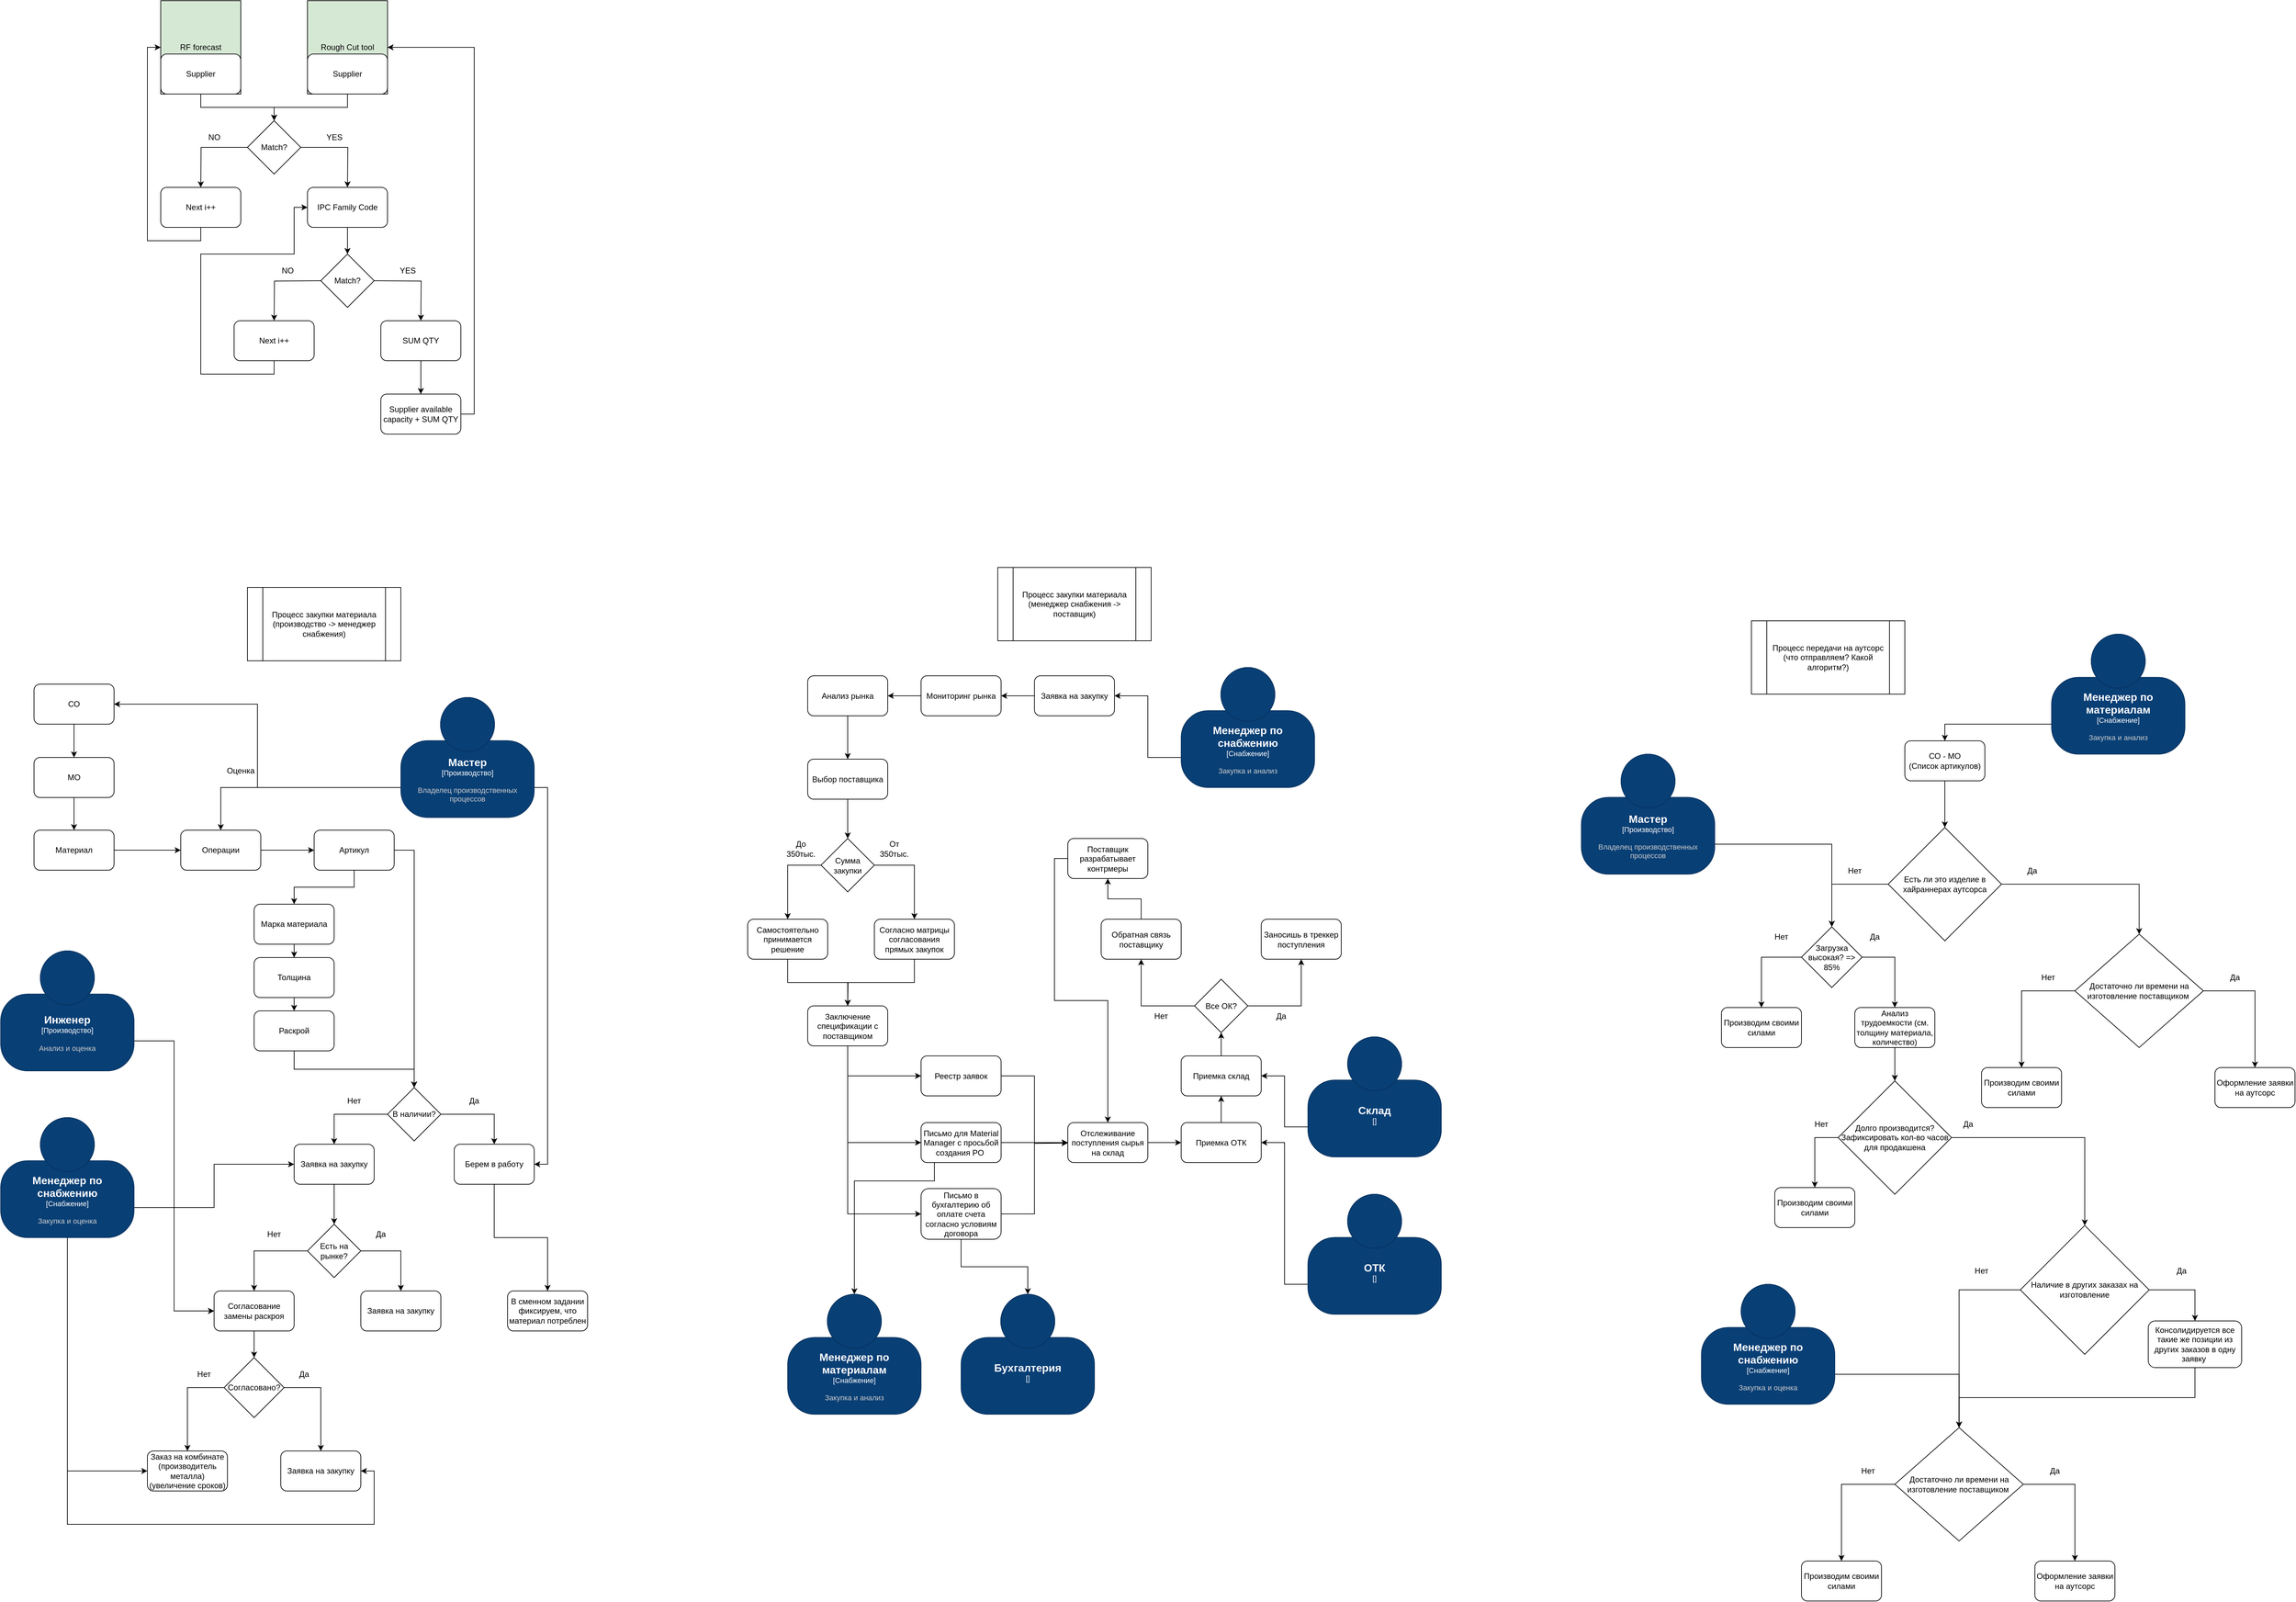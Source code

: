 <mxfile version="24.0.5" type="github">
  <diagram name="Страница — 1" id="SWFg4TI1ErmMo7tU4Nvd">
    <mxGraphModel dx="2206" dy="561" grid="1" gridSize="10" guides="1" tooltips="1" connect="1" arrows="1" fold="1" page="1" pageScale="1" pageWidth="827" pageHeight="1169" math="0" shadow="0">
      <root>
        <mxCell id="0" />
        <mxCell id="1" parent="0" />
        <mxCell id="1LgI4s4mX73llV7C_kUW-30" value="" style="group" parent="1" vertex="1" connectable="0">
          <mxGeometry x="200" y="40" width="450" height="650" as="geometry" />
        </mxCell>
        <mxCell id="1LgI4s4mX73llV7C_kUW-4" value="Rough Cut tool" style="rounded=0;whiteSpace=wrap;html=1;fillColor=#D5E8D4;" parent="1LgI4s4mX73llV7C_kUW-30" vertex="1">
          <mxGeometry x="220" width="120" height="140" as="geometry" />
        </mxCell>
        <mxCell id="1LgI4s4mX73llV7C_kUW-3" value="RF forecast" style="rounded=0;whiteSpace=wrap;html=1;fillColor=#D5E8D4;" parent="1LgI4s4mX73llV7C_kUW-30" vertex="1">
          <mxGeometry width="120" height="140" as="geometry" />
        </mxCell>
        <mxCell id="1LgI4s4mX73llV7C_kUW-1" value="Supplier" style="rounded=1;whiteSpace=wrap;html=1;" parent="1LgI4s4mX73llV7C_kUW-30" vertex="1">
          <mxGeometry y="80" width="120" height="60" as="geometry" />
        </mxCell>
        <mxCell id="1LgI4s4mX73llV7C_kUW-2" value="Supplier" style="rounded=1;whiteSpace=wrap;html=1;" parent="1LgI4s4mX73llV7C_kUW-30" vertex="1">
          <mxGeometry x="220" y="80" width="120" height="60" as="geometry" />
        </mxCell>
        <mxCell id="1LgI4s4mX73llV7C_kUW-8" style="edgeStyle=orthogonalEdgeStyle;rounded=0;orthogonalLoop=1;jettySize=auto;html=1;exitX=0;exitY=0.5;exitDx=0;exitDy=0;" parent="1LgI4s4mX73llV7C_kUW-30" source="1LgI4s4mX73llV7C_kUW-5" edge="1">
          <mxGeometry relative="1" as="geometry">
            <mxPoint x="60" y="280" as="targetPoint" />
          </mxGeometry>
        </mxCell>
        <mxCell id="1LgI4s4mX73llV7C_kUW-9" style="edgeStyle=orthogonalEdgeStyle;rounded=0;orthogonalLoop=1;jettySize=auto;html=1;exitX=1;exitY=0.5;exitDx=0;exitDy=0;" parent="1LgI4s4mX73llV7C_kUW-30" source="1LgI4s4mX73llV7C_kUW-5" edge="1">
          <mxGeometry relative="1" as="geometry">
            <mxPoint x="280" y="280" as="targetPoint" />
          </mxGeometry>
        </mxCell>
        <mxCell id="1LgI4s4mX73llV7C_kUW-5" value="Match?" style="rhombus;whiteSpace=wrap;html=1;" parent="1LgI4s4mX73llV7C_kUW-30" vertex="1">
          <mxGeometry x="130" y="180" width="80" height="80" as="geometry" />
        </mxCell>
        <mxCell id="1LgI4s4mX73llV7C_kUW-6" style="edgeStyle=orthogonalEdgeStyle;rounded=0;orthogonalLoop=1;jettySize=auto;html=1;exitX=0.5;exitY=1;exitDx=0;exitDy=0;entryX=0.5;entryY=0;entryDx=0;entryDy=0;" parent="1LgI4s4mX73llV7C_kUW-30" source="1LgI4s4mX73llV7C_kUW-1" target="1LgI4s4mX73llV7C_kUW-5" edge="1">
          <mxGeometry relative="1" as="geometry" />
        </mxCell>
        <mxCell id="1LgI4s4mX73llV7C_kUW-7" style="edgeStyle=orthogonalEdgeStyle;rounded=0;orthogonalLoop=1;jettySize=auto;html=1;exitX=0.5;exitY=1;exitDx=0;exitDy=0;entryX=0.5;entryY=0;entryDx=0;entryDy=0;" parent="1LgI4s4mX73llV7C_kUW-30" source="1LgI4s4mX73llV7C_kUW-2" target="1LgI4s4mX73llV7C_kUW-5" edge="1">
          <mxGeometry relative="1" as="geometry" />
        </mxCell>
        <mxCell id="1LgI4s4mX73llV7C_kUW-11" value="IPC Family Code" style="rounded=1;whiteSpace=wrap;html=1;" parent="1LgI4s4mX73llV7C_kUW-30" vertex="1">
          <mxGeometry x="220" y="280" width="120" height="60" as="geometry" />
        </mxCell>
        <mxCell id="1LgI4s4mX73llV7C_kUW-12" value="Match?" style="rhombus;whiteSpace=wrap;html=1;" parent="1LgI4s4mX73llV7C_kUW-30" vertex="1">
          <mxGeometry x="240" y="380" width="80" height="80" as="geometry" />
        </mxCell>
        <mxCell id="1LgI4s4mX73llV7C_kUW-17" style="edgeStyle=orthogonalEdgeStyle;rounded=0;orthogonalLoop=1;jettySize=auto;html=1;exitX=0.5;exitY=1;exitDx=0;exitDy=0;entryX=0.5;entryY=0;entryDx=0;entryDy=0;" parent="1LgI4s4mX73llV7C_kUW-30" source="1LgI4s4mX73llV7C_kUW-11" target="1LgI4s4mX73llV7C_kUW-12" edge="1">
          <mxGeometry relative="1" as="geometry" />
        </mxCell>
        <mxCell id="1LgI4s4mX73llV7C_kUW-27" style="edgeStyle=orthogonalEdgeStyle;rounded=0;orthogonalLoop=1;jettySize=auto;html=1;exitX=0.5;exitY=1;exitDx=0;exitDy=0;entryX=0;entryY=0.5;entryDx=0;entryDy=0;" parent="1LgI4s4mX73llV7C_kUW-30" source="1LgI4s4mX73llV7C_kUW-13" target="1LgI4s4mX73llV7C_kUW-3" edge="1">
          <mxGeometry relative="1" as="geometry" />
        </mxCell>
        <mxCell id="1LgI4s4mX73llV7C_kUW-13" value="Next i++" style="rounded=1;whiteSpace=wrap;html=1;" parent="1LgI4s4mX73llV7C_kUW-30" vertex="1">
          <mxGeometry y="280" width="120" height="60" as="geometry" />
        </mxCell>
        <mxCell id="1LgI4s4mX73llV7C_kUW-14" value="NO" style="text;html=1;align=center;verticalAlign=middle;resizable=0;points=[];autosize=1;strokeColor=none;fillColor=none;" parent="1LgI4s4mX73llV7C_kUW-30" vertex="1">
          <mxGeometry x="60" y="190" width="40" height="30" as="geometry" />
        </mxCell>
        <mxCell id="1LgI4s4mX73llV7C_kUW-16" value="YES" style="text;html=1;align=center;verticalAlign=middle;resizable=0;points=[];autosize=1;strokeColor=none;fillColor=none;" parent="1LgI4s4mX73llV7C_kUW-30" vertex="1">
          <mxGeometry x="235" y="190" width="50" height="30" as="geometry" />
        </mxCell>
        <mxCell id="1LgI4s4mX73llV7C_kUW-18" style="edgeStyle=orthogonalEdgeStyle;rounded=0;orthogonalLoop=1;jettySize=auto;html=1;exitX=0;exitY=0.5;exitDx=0;exitDy=0;" parent="1LgI4s4mX73llV7C_kUW-30" edge="1">
          <mxGeometry relative="1" as="geometry">
            <mxPoint x="170" y="480" as="targetPoint" />
            <mxPoint x="240" y="420" as="sourcePoint" />
          </mxGeometry>
        </mxCell>
        <mxCell id="1LgI4s4mX73llV7C_kUW-19" style="edgeStyle=orthogonalEdgeStyle;rounded=0;orthogonalLoop=1;jettySize=auto;html=1;exitX=1;exitY=0.5;exitDx=0;exitDy=0;" parent="1LgI4s4mX73llV7C_kUW-30" edge="1">
          <mxGeometry relative="1" as="geometry">
            <mxPoint x="390" y="480" as="targetPoint" />
            <mxPoint x="320" y="420" as="sourcePoint" />
          </mxGeometry>
        </mxCell>
        <mxCell id="1LgI4s4mX73llV7C_kUW-20" value="SUM QTY" style="rounded=1;whiteSpace=wrap;html=1;" parent="1LgI4s4mX73llV7C_kUW-30" vertex="1">
          <mxGeometry x="330" y="480" width="120" height="60" as="geometry" />
        </mxCell>
        <mxCell id="1LgI4s4mX73llV7C_kUW-28" style="edgeStyle=orthogonalEdgeStyle;rounded=0;orthogonalLoop=1;jettySize=auto;html=1;exitX=0.5;exitY=1;exitDx=0;exitDy=0;entryX=0;entryY=0.5;entryDx=0;entryDy=0;" parent="1LgI4s4mX73llV7C_kUW-30" source="1LgI4s4mX73llV7C_kUW-21" target="1LgI4s4mX73llV7C_kUW-11" edge="1">
          <mxGeometry relative="1" as="geometry">
            <Array as="points">
              <mxPoint x="170" y="560" />
              <mxPoint x="60" y="560" />
              <mxPoint x="60" y="380" />
              <mxPoint x="200" y="380" />
              <mxPoint x="200" y="310" />
            </Array>
          </mxGeometry>
        </mxCell>
        <mxCell id="1LgI4s4mX73llV7C_kUW-21" value="Next i++" style="rounded=1;whiteSpace=wrap;html=1;" parent="1LgI4s4mX73llV7C_kUW-30" vertex="1">
          <mxGeometry x="110" y="480" width="120" height="60" as="geometry" />
        </mxCell>
        <mxCell id="1LgI4s4mX73llV7C_kUW-22" value="NO" style="text;html=1;align=center;verticalAlign=middle;resizable=0;points=[];autosize=1;strokeColor=none;fillColor=none;" parent="1LgI4s4mX73llV7C_kUW-30" vertex="1">
          <mxGeometry x="170" y="390" width="40" height="30" as="geometry" />
        </mxCell>
        <mxCell id="1LgI4s4mX73llV7C_kUW-23" value="YES" style="text;html=1;align=center;verticalAlign=middle;resizable=0;points=[];autosize=1;strokeColor=none;fillColor=none;" parent="1LgI4s4mX73llV7C_kUW-30" vertex="1">
          <mxGeometry x="345" y="390" width="50" height="30" as="geometry" />
        </mxCell>
        <mxCell id="1LgI4s4mX73llV7C_kUW-26" style="edgeStyle=orthogonalEdgeStyle;rounded=0;orthogonalLoop=1;jettySize=auto;html=1;exitX=1;exitY=0.5;exitDx=0;exitDy=0;entryX=1;entryY=0.5;entryDx=0;entryDy=0;" parent="1LgI4s4mX73llV7C_kUW-30" source="1LgI4s4mX73llV7C_kUW-24" target="1LgI4s4mX73llV7C_kUW-4" edge="1">
          <mxGeometry relative="1" as="geometry" />
        </mxCell>
        <mxCell id="1LgI4s4mX73llV7C_kUW-24" value="Supplier available capacity + SUM QTY" style="rounded=1;whiteSpace=wrap;html=1;" parent="1LgI4s4mX73llV7C_kUW-30" vertex="1">
          <mxGeometry x="330" y="590" width="120" height="60" as="geometry" />
        </mxCell>
        <mxCell id="1LgI4s4mX73llV7C_kUW-25" style="edgeStyle=orthogonalEdgeStyle;rounded=0;orthogonalLoop=1;jettySize=auto;html=1;exitX=0.5;exitY=1;exitDx=0;exitDy=0;entryX=0.5;entryY=0;entryDx=0;entryDy=0;" parent="1LgI4s4mX73llV7C_kUW-30" source="1LgI4s4mX73llV7C_kUW-20" target="1LgI4s4mX73llV7C_kUW-24" edge="1">
          <mxGeometry relative="1" as="geometry" />
        </mxCell>
        <object placeholders="1" c4Name="Менеджер по материалам" c4Type="Снабжение" c4Description="Закупка и анализ" label="&lt;font style=&quot;font-size: 16px&quot;&gt;&lt;b&gt;%c4Name%&lt;/b&gt;&lt;/font&gt;&lt;div&gt;[%c4Type%]&lt;/div&gt;&lt;br&gt;&lt;div&gt;&lt;font style=&quot;font-size: 11px&quot;&gt;&lt;font color=&quot;#cccccc&quot;&gt;%c4Description%&lt;/font&gt;&lt;/div&gt;" id="eif6uVPx0Dn6sBuzWuYv-35">
          <mxCell style="html=1;fontSize=11;dashed=0;whiteSpace=wrap;fillColor=#083F75;strokeColor=#06315C;fontColor=#ffffff;shape=mxgraph.c4.person2;align=center;metaEdit=1;points=[[0.5,0,0],[1,0.5,0],[1,0.75,0],[0.75,1,0],[0.5,1,0],[0.25,1,0],[0,0.75,0],[0,0.5,0]];resizable=0;" parent="1" vertex="1">
            <mxGeometry x="1140" y="1980" width="200" height="180" as="geometry" />
          </mxCell>
        </object>
        <object placeholders="1" c4Name="Бухгалтерия" c4Type="" c4Description="" label="&lt;font style=&quot;font-size: 16px&quot;&gt;&lt;b&gt;%c4Name%&lt;/b&gt;&lt;/font&gt;&lt;div&gt;[%c4Type%]&lt;/div&gt;&lt;br&gt;&lt;div&gt;&lt;font style=&quot;font-size: 11px&quot;&gt;&lt;font color=&quot;#cccccc&quot;&gt;%c4Description%&lt;/font&gt;&lt;/div&gt;" id="eif6uVPx0Dn6sBuzWuYv-36">
          <mxCell style="html=1;fontSize=11;dashed=0;whiteSpace=wrap;fillColor=#083F75;strokeColor=#06315C;fontColor=#ffffff;shape=mxgraph.c4.person2;align=center;metaEdit=1;points=[[0.5,0,0],[1,0.5,0],[1,0.75,0],[0.75,1,0],[0.5,1,0],[0.25,1,0],[0,0.75,0],[0,0.5,0]];resizable=0;" parent="1" vertex="1">
            <mxGeometry x="1400" y="1980" width="200" height="180" as="geometry" />
          </mxCell>
        </object>
        <mxCell id="eif6uVPx0Dn6sBuzWuYv-42" style="edgeStyle=orthogonalEdgeStyle;rounded=0;orthogonalLoop=1;jettySize=auto;html=1;exitX=0;exitY=0.75;exitDx=0;exitDy=0;exitPerimeter=0;entryX=1;entryY=0.5;entryDx=0;entryDy=0;" parent="1" source="eif6uVPx0Dn6sBuzWuYv-37" target="yCm9mNSIXdYQm0_pTMOk-99" edge="1">
          <mxGeometry relative="1" as="geometry" />
        </mxCell>
        <object placeholders="1" c4Name="Склад" c4Type="" c4Description="" label="&lt;font style=&quot;font-size: 16px&quot;&gt;&lt;b&gt;%c4Name%&lt;/b&gt;&lt;/font&gt;&lt;div&gt;[%c4Type%]&lt;/div&gt;&lt;br&gt;&lt;div&gt;&lt;font style=&quot;font-size: 11px&quot;&gt;&lt;font color=&quot;#cccccc&quot;&gt;%c4Description%&lt;/font&gt;&lt;/div&gt;" id="eif6uVPx0Dn6sBuzWuYv-37">
          <mxCell style="html=1;fontSize=11;dashed=0;whiteSpace=wrap;fillColor=#083F75;strokeColor=#06315C;fontColor=#ffffff;shape=mxgraph.c4.person2;align=center;metaEdit=1;points=[[0.5,0,0],[1,0.5,0],[1,0.75,0],[0.75,1,0],[0.5,1,0],[0.25,1,0],[0,0.75,0],[0,0.5,0]];resizable=0;" parent="1" vertex="1">
            <mxGeometry x="1920" y="1594" width="200" height="180" as="geometry" />
          </mxCell>
        </object>
        <mxCell id="eif6uVPx0Dn6sBuzWuYv-43" style="edgeStyle=orthogonalEdgeStyle;rounded=0;orthogonalLoop=1;jettySize=auto;html=1;exitX=0;exitY=0.75;exitDx=0;exitDy=0;exitPerimeter=0;entryX=1;entryY=0.5;entryDx=0;entryDy=0;" parent="1" source="eif6uVPx0Dn6sBuzWuYv-38" target="yCm9mNSIXdYQm0_pTMOk-98" edge="1">
          <mxGeometry relative="1" as="geometry" />
        </mxCell>
        <object placeholders="1" c4Name="ОТК" c4Type="" c4Description="" label="&lt;font style=&quot;font-size: 16px&quot;&gt;&lt;b&gt;%c4Name%&lt;/b&gt;&lt;/font&gt;&lt;div&gt;[%c4Type%]&lt;/div&gt;&lt;br&gt;&lt;div&gt;&lt;font style=&quot;font-size: 11px&quot;&gt;&lt;font color=&quot;#cccccc&quot;&gt;%c4Description%&lt;/font&gt;&lt;/div&gt;" id="eif6uVPx0Dn6sBuzWuYv-38">
          <mxCell style="html=1;fontSize=11;dashed=0;whiteSpace=wrap;fillColor=#083F75;strokeColor=#06315C;fontColor=#ffffff;shape=mxgraph.c4.person2;align=center;metaEdit=1;points=[[0.5,0,0],[1,0.5,0],[1,0.75,0],[0.75,1,0],[0.5,1,0],[0.25,1,0],[0,0.75,0],[0,0.5,0]];resizable=0;" parent="1" vertex="1">
            <mxGeometry x="1920" y="1830" width="200" height="180" as="geometry" />
          </mxCell>
        </object>
        <mxCell id="eif6uVPx0Dn6sBuzWuYv-40" style="edgeStyle=orthogonalEdgeStyle;rounded=0;orthogonalLoop=1;jettySize=auto;html=1;exitX=0.5;exitY=1;exitDx=0;exitDy=0;entryX=0.5;entryY=0;entryDx=0;entryDy=0;entryPerimeter=0;" parent="1" source="yCm9mNSIXdYQm0_pTMOk-88" target="eif6uVPx0Dn6sBuzWuYv-35" edge="1">
          <mxGeometry relative="1" as="geometry">
            <Array as="points">
              <mxPoint x="1360" y="1810" />
              <mxPoint x="1240" y="1810" />
            </Array>
          </mxGeometry>
        </mxCell>
        <mxCell id="eif6uVPx0Dn6sBuzWuYv-41" style="edgeStyle=orthogonalEdgeStyle;rounded=0;orthogonalLoop=1;jettySize=auto;html=1;exitX=0.5;exitY=1;exitDx=0;exitDy=0;entryX=0.5;entryY=0;entryDx=0;entryDy=0;entryPerimeter=0;" parent="1" source="yCm9mNSIXdYQm0_pTMOk-90" target="eif6uVPx0Dn6sBuzWuYv-36" edge="1">
          <mxGeometry relative="1" as="geometry" />
        </mxCell>
        <mxCell id="eif6uVPx0Dn6sBuzWuYv-25" style="edgeStyle=orthogonalEdgeStyle;rounded=0;orthogonalLoop=1;jettySize=auto;html=1;exitX=0;exitY=0.5;exitDx=0;exitDy=0;" parent="1" source="yCm9mNSIXdYQm0_pTMOk-57" target="yCm9mNSIXdYQm0_pTMOk-68" edge="1">
          <mxGeometry relative="1" as="geometry" />
        </mxCell>
        <mxCell id="yCm9mNSIXdYQm0_pTMOk-57" value="Заявка на закупку" style="rounded=1;whiteSpace=wrap;html=1;" parent="1" vertex="1">
          <mxGeometry x="1510" y="1052.5" width="120" height="60" as="geometry" />
        </mxCell>
        <mxCell id="eif6uVPx0Dn6sBuzWuYv-26" style="edgeStyle=orthogonalEdgeStyle;rounded=0;orthogonalLoop=1;jettySize=auto;html=1;exitX=0;exitY=0.5;exitDx=0;exitDy=0;entryX=1;entryY=0.5;entryDx=0;entryDy=0;" parent="1" source="yCm9mNSIXdYQm0_pTMOk-68" target="yCm9mNSIXdYQm0_pTMOk-71" edge="1">
          <mxGeometry relative="1" as="geometry" />
        </mxCell>
        <mxCell id="yCm9mNSIXdYQm0_pTMOk-68" value="Мониторинг рынка" style="rounded=1;whiteSpace=wrap;html=1;" parent="1" vertex="1">
          <mxGeometry x="1340" y="1052.5" width="120" height="60" as="geometry" />
        </mxCell>
        <mxCell id="yCm9mNSIXdYQm0_pTMOk-80" style="edgeStyle=orthogonalEdgeStyle;rounded=0;orthogonalLoop=1;jettySize=auto;html=1;exitX=1;exitY=0.5;exitDx=0;exitDy=0;entryX=0.5;entryY=0;entryDx=0;entryDy=0;" parent="1" source="yCm9mNSIXdYQm0_pTMOk-69" target="yCm9mNSIXdYQm0_pTMOk-79" edge="1">
          <mxGeometry relative="1" as="geometry" />
        </mxCell>
        <mxCell id="yCm9mNSIXdYQm0_pTMOk-82" style="edgeStyle=orthogonalEdgeStyle;rounded=0;orthogonalLoop=1;jettySize=auto;html=1;exitX=0;exitY=0.5;exitDx=0;exitDy=0;" parent="1" source="yCm9mNSIXdYQm0_pTMOk-69" target="yCm9mNSIXdYQm0_pTMOk-81" edge="1">
          <mxGeometry relative="1" as="geometry" />
        </mxCell>
        <mxCell id="yCm9mNSIXdYQm0_pTMOk-69" value="Сумма закупки" style="rhombus;whiteSpace=wrap;html=1;" parent="1" vertex="1">
          <mxGeometry x="1190" y="1296.5" width="80" height="80" as="geometry" />
        </mxCell>
        <mxCell id="yCm9mNSIXdYQm0_pTMOk-74" style="edgeStyle=orthogonalEdgeStyle;rounded=0;orthogonalLoop=1;jettySize=auto;html=1;exitX=0.5;exitY=1;exitDx=0;exitDy=0;entryX=0.5;entryY=0;entryDx=0;entryDy=0;" parent="1" source="yCm9mNSIXdYQm0_pTMOk-71" target="yCm9mNSIXdYQm0_pTMOk-73" edge="1">
          <mxGeometry relative="1" as="geometry" />
        </mxCell>
        <mxCell id="yCm9mNSIXdYQm0_pTMOk-71" value="Анализ рынка" style="rounded=1;whiteSpace=wrap;html=1;" parent="1" vertex="1">
          <mxGeometry x="1170" y="1052.5" width="120" height="60" as="geometry" />
        </mxCell>
        <mxCell id="yCm9mNSIXdYQm0_pTMOk-75" style="edgeStyle=orthogonalEdgeStyle;rounded=0;orthogonalLoop=1;jettySize=auto;html=1;exitX=0.5;exitY=1;exitDx=0;exitDy=0;entryX=0.5;entryY=0;entryDx=0;entryDy=0;" parent="1" source="yCm9mNSIXdYQm0_pTMOk-73" target="yCm9mNSIXdYQm0_pTMOk-69" edge="1">
          <mxGeometry relative="1" as="geometry" />
        </mxCell>
        <mxCell id="yCm9mNSIXdYQm0_pTMOk-73" value="Выбор поставщика" style="rounded=1;whiteSpace=wrap;html=1;" parent="1" vertex="1">
          <mxGeometry x="1170" y="1177.5" width="120" height="60" as="geometry" />
        </mxCell>
        <mxCell id="yCm9mNSIXdYQm0_pTMOk-76" value="До 350тыс." style="text;html=1;align=center;verticalAlign=middle;whiteSpace=wrap;rounded=0;" parent="1" vertex="1">
          <mxGeometry x="1130" y="1296.5" width="60" height="30" as="geometry" />
        </mxCell>
        <mxCell id="yCm9mNSIXdYQm0_pTMOk-78" value="От 350тыс." style="text;html=1;align=center;verticalAlign=middle;whiteSpace=wrap;rounded=0;" parent="1" vertex="1">
          <mxGeometry x="1270" y="1296.5" width="60" height="30" as="geometry" />
        </mxCell>
        <mxCell id="yCm9mNSIXdYQm0_pTMOk-85" style="edgeStyle=orthogonalEdgeStyle;rounded=0;orthogonalLoop=1;jettySize=auto;html=1;exitX=0.5;exitY=1;exitDx=0;exitDy=0;" parent="1" source="yCm9mNSIXdYQm0_pTMOk-79" edge="1">
          <mxGeometry relative="1" as="geometry">
            <mxPoint x="1230.0" y="1547.5" as="targetPoint" />
          </mxGeometry>
        </mxCell>
        <mxCell id="yCm9mNSIXdYQm0_pTMOk-79" value="Согласно матрицы согласования прямых закупок" style="rounded=1;whiteSpace=wrap;html=1;" parent="1" vertex="1">
          <mxGeometry x="1270" y="1417.5" width="120" height="60" as="geometry" />
        </mxCell>
        <mxCell id="yCm9mNSIXdYQm0_pTMOk-84" style="edgeStyle=orthogonalEdgeStyle;rounded=0;orthogonalLoop=1;jettySize=auto;html=1;exitX=0.5;exitY=1;exitDx=0;exitDy=0;" parent="1" source="yCm9mNSIXdYQm0_pTMOk-81" target="yCm9mNSIXdYQm0_pTMOk-83" edge="1">
          <mxGeometry relative="1" as="geometry" />
        </mxCell>
        <mxCell id="yCm9mNSIXdYQm0_pTMOk-81" value="Самостоятельно принимается решение" style="rounded=1;whiteSpace=wrap;html=1;" parent="1" vertex="1">
          <mxGeometry x="1080" y="1417.5" width="120" height="60" as="geometry" />
        </mxCell>
        <mxCell id="yCm9mNSIXdYQm0_pTMOk-87" style="edgeStyle=orthogonalEdgeStyle;rounded=0;orthogonalLoop=1;jettySize=auto;html=1;exitX=0.5;exitY=1;exitDx=0;exitDy=0;entryX=0;entryY=0.5;entryDx=0;entryDy=0;" parent="1" source="yCm9mNSIXdYQm0_pTMOk-83" target="yCm9mNSIXdYQm0_pTMOk-86" edge="1">
          <mxGeometry relative="1" as="geometry" />
        </mxCell>
        <mxCell id="yCm9mNSIXdYQm0_pTMOk-89" style="edgeStyle=orthogonalEdgeStyle;rounded=0;orthogonalLoop=1;jettySize=auto;html=1;exitX=0.5;exitY=1;exitDx=0;exitDy=0;entryX=0;entryY=0.5;entryDx=0;entryDy=0;" parent="1" source="yCm9mNSIXdYQm0_pTMOk-83" target="yCm9mNSIXdYQm0_pTMOk-88" edge="1">
          <mxGeometry relative="1" as="geometry" />
        </mxCell>
        <mxCell id="yCm9mNSIXdYQm0_pTMOk-92" style="edgeStyle=orthogonalEdgeStyle;rounded=0;orthogonalLoop=1;jettySize=auto;html=1;exitX=0.5;exitY=1;exitDx=0;exitDy=0;entryX=0;entryY=0.5;entryDx=0;entryDy=0;" parent="1" source="yCm9mNSIXdYQm0_pTMOk-83" target="yCm9mNSIXdYQm0_pTMOk-90" edge="1">
          <mxGeometry relative="1" as="geometry" />
        </mxCell>
        <mxCell id="yCm9mNSIXdYQm0_pTMOk-83" value="Заключение спецификации с поставщиком" style="rounded=1;whiteSpace=wrap;html=1;" parent="1" vertex="1">
          <mxGeometry x="1170" y="1547.5" width="120" height="60" as="geometry" />
        </mxCell>
        <mxCell id="yCm9mNSIXdYQm0_pTMOk-94" style="edgeStyle=orthogonalEdgeStyle;rounded=0;orthogonalLoop=1;jettySize=auto;html=1;exitX=1;exitY=0.5;exitDx=0;exitDy=0;entryX=0;entryY=0.5;entryDx=0;entryDy=0;" parent="1" source="yCm9mNSIXdYQm0_pTMOk-86" target="yCm9mNSIXdYQm0_pTMOk-93" edge="1">
          <mxGeometry relative="1" as="geometry" />
        </mxCell>
        <mxCell id="yCm9mNSIXdYQm0_pTMOk-86" value="Реестр заявок" style="rounded=1;whiteSpace=wrap;html=1;" parent="1" vertex="1">
          <mxGeometry x="1340" y="1622.5" width="120" height="60" as="geometry" />
        </mxCell>
        <mxCell id="yCm9mNSIXdYQm0_pTMOk-95" style="edgeStyle=orthogonalEdgeStyle;rounded=0;orthogonalLoop=1;jettySize=auto;html=1;exitX=1;exitY=0.5;exitDx=0;exitDy=0;" parent="1" source="yCm9mNSIXdYQm0_pTMOk-88" edge="1">
          <mxGeometry relative="1" as="geometry">
            <mxPoint x="1560" y="1753.167" as="targetPoint" />
          </mxGeometry>
        </mxCell>
        <mxCell id="yCm9mNSIXdYQm0_pTMOk-88" value="Письмо для Material Manager с просьбой создания PO&amp;nbsp;" style="rounded=1;whiteSpace=wrap;html=1;" parent="1" vertex="1">
          <mxGeometry x="1340" y="1722.5" width="120" height="60" as="geometry" />
        </mxCell>
        <mxCell id="yCm9mNSIXdYQm0_pTMOk-97" style="edgeStyle=orthogonalEdgeStyle;rounded=0;orthogonalLoop=1;jettySize=auto;html=1;exitX=1;exitY=0.5;exitDx=0;exitDy=0;entryX=0;entryY=0.5;entryDx=0;entryDy=0;" parent="1" source="yCm9mNSIXdYQm0_pTMOk-90" target="yCm9mNSIXdYQm0_pTMOk-93" edge="1">
          <mxGeometry relative="1" as="geometry" />
        </mxCell>
        <mxCell id="yCm9mNSIXdYQm0_pTMOk-90" value="Письмо в бухгалтерию об оплате счета согласно условиям договора" style="rounded=1;whiteSpace=wrap;html=1;" parent="1" vertex="1">
          <mxGeometry x="1340" y="1821.5" width="120" height="76" as="geometry" />
        </mxCell>
        <mxCell id="yCm9mNSIXdYQm0_pTMOk-101" style="edgeStyle=orthogonalEdgeStyle;rounded=0;orthogonalLoop=1;jettySize=auto;html=1;exitX=1;exitY=0.5;exitDx=0;exitDy=0;entryX=0;entryY=0.5;entryDx=0;entryDy=0;" parent="1" source="yCm9mNSIXdYQm0_pTMOk-93" target="yCm9mNSIXdYQm0_pTMOk-98" edge="1">
          <mxGeometry relative="1" as="geometry" />
        </mxCell>
        <mxCell id="yCm9mNSIXdYQm0_pTMOk-93" value="Отслеживание поступления сырья на склад" style="rounded=1;whiteSpace=wrap;html=1;" parent="1" vertex="1">
          <mxGeometry x="1560" y="1722.5" width="120" height="60" as="geometry" />
        </mxCell>
        <mxCell id="yCm9mNSIXdYQm0_pTMOk-102" style="edgeStyle=orthogonalEdgeStyle;rounded=0;orthogonalLoop=1;jettySize=auto;html=1;exitX=0.5;exitY=0;exitDx=0;exitDy=0;entryX=0.5;entryY=1;entryDx=0;entryDy=0;" parent="1" source="yCm9mNSIXdYQm0_pTMOk-98" target="yCm9mNSIXdYQm0_pTMOk-99" edge="1">
          <mxGeometry relative="1" as="geometry" />
        </mxCell>
        <mxCell id="yCm9mNSIXdYQm0_pTMOk-98" value="Приемка ОТК" style="rounded=1;whiteSpace=wrap;html=1;" parent="1" vertex="1">
          <mxGeometry x="1730" y="1722.5" width="120" height="60" as="geometry" />
        </mxCell>
        <mxCell id="yCm9mNSIXdYQm0_pTMOk-108" style="edgeStyle=orthogonalEdgeStyle;rounded=0;orthogonalLoop=1;jettySize=auto;html=1;exitX=0.5;exitY=0;exitDx=0;exitDy=0;" parent="1" source="yCm9mNSIXdYQm0_pTMOk-99" target="yCm9mNSIXdYQm0_pTMOk-104" edge="1">
          <mxGeometry relative="1" as="geometry" />
        </mxCell>
        <mxCell id="yCm9mNSIXdYQm0_pTMOk-99" value="Приемка склад" style="rounded=1;whiteSpace=wrap;html=1;" parent="1" vertex="1">
          <mxGeometry x="1730" y="1622.5" width="120" height="60" as="geometry" />
        </mxCell>
        <mxCell id="yCm9mNSIXdYQm0_pTMOk-100" value="Заносишь в треккер поступления" style="rounded=1;whiteSpace=wrap;html=1;" parent="1" vertex="1">
          <mxGeometry x="1850" y="1417.5" width="120" height="60" as="geometry" />
        </mxCell>
        <mxCell id="yCm9mNSIXdYQm0_pTMOk-106" style="edgeStyle=orthogonalEdgeStyle;rounded=0;orthogonalLoop=1;jettySize=auto;html=1;exitX=0;exitY=0.5;exitDx=0;exitDy=0;entryX=0.5;entryY=1;entryDx=0;entryDy=0;" parent="1" source="yCm9mNSIXdYQm0_pTMOk-104" target="yCm9mNSIXdYQm0_pTMOk-105" edge="1">
          <mxGeometry relative="1" as="geometry" />
        </mxCell>
        <mxCell id="yCm9mNSIXdYQm0_pTMOk-107" style="edgeStyle=orthogonalEdgeStyle;rounded=0;orthogonalLoop=1;jettySize=auto;html=1;exitX=1;exitY=0.5;exitDx=0;exitDy=0;entryX=0.5;entryY=1;entryDx=0;entryDy=0;" parent="1" source="yCm9mNSIXdYQm0_pTMOk-104" target="yCm9mNSIXdYQm0_pTMOk-100" edge="1">
          <mxGeometry relative="1" as="geometry" />
        </mxCell>
        <mxCell id="yCm9mNSIXdYQm0_pTMOk-104" value="Все ОК?" style="rhombus;whiteSpace=wrap;html=1;" parent="1" vertex="1">
          <mxGeometry x="1750" y="1507.5" width="80" height="80" as="geometry" />
        </mxCell>
        <mxCell id="yCm9mNSIXdYQm0_pTMOk-110" style="edgeStyle=orthogonalEdgeStyle;rounded=0;orthogonalLoop=1;jettySize=auto;html=1;exitX=0.5;exitY=0;exitDx=0;exitDy=0;entryX=0.5;entryY=1;entryDx=0;entryDy=0;" parent="1" source="yCm9mNSIXdYQm0_pTMOk-105" target="yCm9mNSIXdYQm0_pTMOk-109" edge="1">
          <mxGeometry relative="1" as="geometry" />
        </mxCell>
        <mxCell id="yCm9mNSIXdYQm0_pTMOk-105" value="Обратная связь поставщику" style="rounded=1;whiteSpace=wrap;html=1;" parent="1" vertex="1">
          <mxGeometry x="1610" y="1417.5" width="120" height="60" as="geometry" />
        </mxCell>
        <mxCell id="yCm9mNSIXdYQm0_pTMOk-111" style="edgeStyle=orthogonalEdgeStyle;rounded=0;orthogonalLoop=1;jettySize=auto;html=1;exitX=0;exitY=0.5;exitDx=0;exitDy=0;entryX=0.5;entryY=0;entryDx=0;entryDy=0;" parent="1" source="yCm9mNSIXdYQm0_pTMOk-109" target="yCm9mNSIXdYQm0_pTMOk-93" edge="1">
          <mxGeometry relative="1" as="geometry" />
        </mxCell>
        <mxCell id="yCm9mNSIXdYQm0_pTMOk-109" value="Поставщик разрабатывает контрмеры" style="rounded=1;whiteSpace=wrap;html=1;" parent="1" vertex="1">
          <mxGeometry x="1560" y="1296.5" width="120" height="60" as="geometry" />
        </mxCell>
        <mxCell id="yCm9mNSIXdYQm0_pTMOk-112" value="Да" style="text;html=1;align=center;verticalAlign=middle;whiteSpace=wrap;rounded=0;" parent="1" vertex="1">
          <mxGeometry x="1850" y="1547.5" width="60" height="30" as="geometry" />
        </mxCell>
        <mxCell id="yCm9mNSIXdYQm0_pTMOk-115" value="Нет" style="text;html=1;align=center;verticalAlign=middle;whiteSpace=wrap;rounded=0;" parent="1" vertex="1">
          <mxGeometry x="1670" y="1547.5" width="60" height="30" as="geometry" />
        </mxCell>
        <mxCell id="eif6uVPx0Dn6sBuzWuYv-22" value="Процесс закупки материала (менеджер снабжения -&amp;gt; поставщик)" style="shape=process;whiteSpace=wrap;html=1;backgroundOutline=1;" parent="1" vertex="1">
          <mxGeometry x="1455" y="890" width="230" height="110" as="geometry" />
        </mxCell>
        <mxCell id="za-Fld4gGrE_j5AIss5r-22" style="edgeStyle=orthogonalEdgeStyle;rounded=0;orthogonalLoop=1;jettySize=auto;html=1;exitX=0;exitY=0.75;exitDx=0;exitDy=0;exitPerimeter=0;" edge="1" parent="1" source="eif6uVPx0Dn6sBuzWuYv-29" target="yCm9mNSIXdYQm0_pTMOk-57">
          <mxGeometry relative="1" as="geometry" />
        </mxCell>
        <object placeholders="1" c4Name="Менеджер по снабжению" c4Type="Снабжение" c4Description="Закупка и анализ" label="&lt;font style=&quot;font-size: 16px&quot;&gt;&lt;b&gt;%c4Name%&lt;/b&gt;&lt;/font&gt;&lt;div&gt;[%c4Type%]&lt;/div&gt;&lt;br&gt;&lt;div&gt;&lt;font style=&quot;font-size: 11px&quot;&gt;&lt;font color=&quot;#cccccc&quot;&gt;%c4Description%&lt;/font&gt;&lt;/div&gt;" id="eif6uVPx0Dn6sBuzWuYv-29">
          <mxCell style="html=1;fontSize=11;dashed=0;whiteSpace=wrap;fillColor=#083F75;strokeColor=#06315C;fontColor=#ffffff;shape=mxgraph.c4.person2;align=center;metaEdit=1;points=[[0.5,0,0],[1,0.5,0],[1,0.75,0],[0.75,1,0],[0.5,1,0],[0.25,1,0],[0,0.75,0],[0,0.5,0]];resizable=0;" parent="1" vertex="1">
            <mxGeometry x="1730" y="1040" width="200" height="180" as="geometry" />
          </mxCell>
        </object>
        <mxCell id="yCm9mNSIXdYQm0_pTMOk-5" style="edgeStyle=orthogonalEdgeStyle;rounded=0;orthogonalLoop=1;jettySize=auto;html=1;exitX=0.5;exitY=1;exitDx=0;exitDy=0;entryX=0.5;entryY=0;entryDx=0;entryDy=0;" parent="1" source="yCm9mNSIXdYQm0_pTMOk-1" target="yCm9mNSIXdYQm0_pTMOk-2" edge="1">
          <mxGeometry relative="1" as="geometry" />
        </mxCell>
        <mxCell id="yCm9mNSIXdYQm0_pTMOk-1" value="СО" style="rounded=1;whiteSpace=wrap;html=1;" parent="1" vertex="1">
          <mxGeometry x="10" y="1065" width="120" height="60" as="geometry" />
        </mxCell>
        <mxCell id="yCm9mNSIXdYQm0_pTMOk-6" style="edgeStyle=orthogonalEdgeStyle;rounded=0;orthogonalLoop=1;jettySize=auto;html=1;exitX=0.5;exitY=1;exitDx=0;exitDy=0;entryX=0.5;entryY=0;entryDx=0;entryDy=0;" parent="1" source="yCm9mNSIXdYQm0_pTMOk-2" target="yCm9mNSIXdYQm0_pTMOk-3" edge="1">
          <mxGeometry relative="1" as="geometry" />
        </mxCell>
        <mxCell id="yCm9mNSIXdYQm0_pTMOk-2" value="МО" style="rounded=1;whiteSpace=wrap;html=1;" parent="1" vertex="1">
          <mxGeometry x="10" y="1175" width="120" height="60" as="geometry" />
        </mxCell>
        <mxCell id="yCm9mNSIXdYQm0_pTMOk-7" style="edgeStyle=orthogonalEdgeStyle;rounded=0;orthogonalLoop=1;jettySize=auto;html=1;exitX=1;exitY=0.5;exitDx=0;exitDy=0;" parent="1" source="yCm9mNSIXdYQm0_pTMOk-3" target="yCm9mNSIXdYQm0_pTMOk-4" edge="1">
          <mxGeometry relative="1" as="geometry" />
        </mxCell>
        <mxCell id="yCm9mNSIXdYQm0_pTMOk-3" value="Материал" style="rounded=1;whiteSpace=wrap;html=1;" parent="1" vertex="1">
          <mxGeometry x="10" y="1284" width="120" height="60" as="geometry" />
        </mxCell>
        <mxCell id="yCm9mNSIXdYQm0_pTMOk-15" style="edgeStyle=orthogonalEdgeStyle;rounded=0;orthogonalLoop=1;jettySize=auto;html=1;exitX=1;exitY=0.5;exitDx=0;exitDy=0;" parent="1" source="yCm9mNSIXdYQm0_pTMOk-4" target="yCm9mNSIXdYQm0_pTMOk-10" edge="1">
          <mxGeometry relative="1" as="geometry" />
        </mxCell>
        <mxCell id="yCm9mNSIXdYQm0_pTMOk-4" value="Операции" style="rounded=1;whiteSpace=wrap;html=1;" parent="1" vertex="1">
          <mxGeometry x="230" y="1284" width="120" height="60" as="geometry" />
        </mxCell>
        <mxCell id="yCm9mNSIXdYQm0_pTMOk-8" value="Оценка" style="text;html=1;align=center;verticalAlign=middle;whiteSpace=wrap;rounded=0;" parent="1" vertex="1">
          <mxGeometry x="290" y="1180" width="60" height="30" as="geometry" />
        </mxCell>
        <mxCell id="yCm9mNSIXdYQm0_pTMOk-19" style="edgeStyle=orthogonalEdgeStyle;rounded=0;orthogonalLoop=1;jettySize=auto;html=1;exitX=0.5;exitY=1;exitDx=0;exitDy=0;entryX=0.5;entryY=0;entryDx=0;entryDy=0;" parent="1" source="yCm9mNSIXdYQm0_pTMOk-9" target="yCm9mNSIXdYQm0_pTMOk-12" edge="1">
          <mxGeometry relative="1" as="geometry" />
        </mxCell>
        <mxCell id="yCm9mNSIXdYQm0_pTMOk-9" value="Толщина" style="rounded=1;whiteSpace=wrap;html=1;" parent="1" vertex="1">
          <mxGeometry x="340" y="1475" width="120" height="60" as="geometry" />
        </mxCell>
        <mxCell id="yCm9mNSIXdYQm0_pTMOk-17" style="edgeStyle=orthogonalEdgeStyle;rounded=0;orthogonalLoop=1;jettySize=auto;html=1;exitX=0.5;exitY=1;exitDx=0;exitDy=0;entryX=0.5;entryY=0;entryDx=0;entryDy=0;" parent="1" source="yCm9mNSIXdYQm0_pTMOk-10" target="yCm9mNSIXdYQm0_pTMOk-16" edge="1">
          <mxGeometry relative="1" as="geometry" />
        </mxCell>
        <mxCell id="yCm9mNSIXdYQm0_pTMOk-20" style="edgeStyle=orthogonalEdgeStyle;rounded=0;orthogonalLoop=1;jettySize=auto;html=1;exitX=1;exitY=0.5;exitDx=0;exitDy=0;entryX=0.5;entryY=0;entryDx=0;entryDy=0;" parent="1" source="yCm9mNSIXdYQm0_pTMOk-10" target="yCm9mNSIXdYQm0_pTMOk-22" edge="1">
          <mxGeometry relative="1" as="geometry">
            <mxPoint x="580" y="1615" as="targetPoint" />
          </mxGeometry>
        </mxCell>
        <mxCell id="yCm9mNSIXdYQm0_pTMOk-10" value="Артикул" style="rounded=1;whiteSpace=wrap;html=1;" parent="1" vertex="1">
          <mxGeometry x="430" y="1284" width="120" height="60" as="geometry" />
        </mxCell>
        <mxCell id="yCm9mNSIXdYQm0_pTMOk-11" style="edgeStyle=orthogonalEdgeStyle;rounded=0;orthogonalLoop=1;jettySize=auto;html=1;exitX=0.5;exitY=1;exitDx=0;exitDy=0;" parent="1" source="yCm9mNSIXdYQm0_pTMOk-8" target="yCm9mNSIXdYQm0_pTMOk-8" edge="1">
          <mxGeometry relative="1" as="geometry" />
        </mxCell>
        <mxCell id="yCm9mNSIXdYQm0_pTMOk-30" style="edgeStyle=orthogonalEdgeStyle;rounded=0;orthogonalLoop=1;jettySize=auto;html=1;exitX=0.5;exitY=1;exitDx=0;exitDy=0;entryX=0.5;entryY=0;entryDx=0;entryDy=0;" parent="1" source="yCm9mNSIXdYQm0_pTMOk-12" target="yCm9mNSIXdYQm0_pTMOk-22" edge="1">
          <mxGeometry relative="1" as="geometry" />
        </mxCell>
        <mxCell id="yCm9mNSIXdYQm0_pTMOk-12" value="Раскрой" style="rounded=1;whiteSpace=wrap;html=1;" parent="1" vertex="1">
          <mxGeometry x="340" y="1555" width="120" height="60" as="geometry" />
        </mxCell>
        <mxCell id="yCm9mNSIXdYQm0_pTMOk-18" style="edgeStyle=orthogonalEdgeStyle;rounded=0;orthogonalLoop=1;jettySize=auto;html=1;exitX=0.5;exitY=1;exitDx=0;exitDy=0;" parent="1" source="yCm9mNSIXdYQm0_pTMOk-16" target="yCm9mNSIXdYQm0_pTMOk-9" edge="1">
          <mxGeometry relative="1" as="geometry" />
        </mxCell>
        <mxCell id="yCm9mNSIXdYQm0_pTMOk-16" value="Марка материала" style="rounded=1;whiteSpace=wrap;html=1;" parent="1" vertex="1">
          <mxGeometry x="340" y="1395" width="120" height="60" as="geometry" />
        </mxCell>
        <mxCell id="yCm9mNSIXdYQm0_pTMOk-25" style="edgeStyle=orthogonalEdgeStyle;rounded=0;orthogonalLoop=1;jettySize=auto;html=1;exitX=1;exitY=0.5;exitDx=0;exitDy=0;entryX=0.5;entryY=0;entryDx=0;entryDy=0;" parent="1" source="yCm9mNSIXdYQm0_pTMOk-22" target="yCm9mNSIXdYQm0_pTMOk-23" edge="1">
          <mxGeometry relative="1" as="geometry" />
        </mxCell>
        <mxCell id="yCm9mNSIXdYQm0_pTMOk-26" style="edgeStyle=orthogonalEdgeStyle;rounded=0;orthogonalLoop=1;jettySize=auto;html=1;exitX=0;exitY=0.5;exitDx=0;exitDy=0;entryX=0.5;entryY=0;entryDx=0;entryDy=0;" parent="1" source="yCm9mNSIXdYQm0_pTMOk-22" target="yCm9mNSIXdYQm0_pTMOk-24" edge="1">
          <mxGeometry relative="1" as="geometry" />
        </mxCell>
        <mxCell id="yCm9mNSIXdYQm0_pTMOk-22" value="В наличии?" style="rhombus;whiteSpace=wrap;html=1;" parent="1" vertex="1">
          <mxGeometry x="540" y="1670" width="80" height="80" as="geometry" />
        </mxCell>
        <mxCell id="yCm9mNSIXdYQm0_pTMOk-29" style="edgeStyle=orthogonalEdgeStyle;rounded=0;orthogonalLoop=1;jettySize=auto;html=1;exitX=0.5;exitY=1;exitDx=0;exitDy=0;" parent="1" source="yCm9mNSIXdYQm0_pTMOk-23" target="yCm9mNSIXdYQm0_pTMOk-27" edge="1">
          <mxGeometry relative="1" as="geometry" />
        </mxCell>
        <mxCell id="yCm9mNSIXdYQm0_pTMOk-23" value="Берем в работу" style="rounded=1;whiteSpace=wrap;html=1;" parent="1" vertex="1">
          <mxGeometry x="640" y="1755" width="120" height="60" as="geometry" />
        </mxCell>
        <mxCell id="yCm9mNSIXdYQm0_pTMOk-35" style="edgeStyle=orthogonalEdgeStyle;rounded=0;orthogonalLoop=1;jettySize=auto;html=1;exitX=0.5;exitY=1;exitDx=0;exitDy=0;entryX=0.5;entryY=0;entryDx=0;entryDy=0;" parent="1" source="yCm9mNSIXdYQm0_pTMOk-24" target="yCm9mNSIXdYQm0_pTMOk-34" edge="1">
          <mxGeometry relative="1" as="geometry" />
        </mxCell>
        <mxCell id="yCm9mNSIXdYQm0_pTMOk-24" value="Заявка на закупку" style="rounded=1;whiteSpace=wrap;html=1;" parent="1" vertex="1">
          <mxGeometry x="400" y="1755" width="120" height="60" as="geometry" />
        </mxCell>
        <mxCell id="yCm9mNSIXdYQm0_pTMOk-27" value="В сменном задании фиксируем, что материал потреблен" style="rounded=1;whiteSpace=wrap;html=1;" parent="1" vertex="1">
          <mxGeometry x="720" y="1975" width="120" height="60" as="geometry" />
        </mxCell>
        <mxCell id="yCm9mNSIXdYQm0_pTMOk-39" style="edgeStyle=orthogonalEdgeStyle;rounded=0;orthogonalLoop=1;jettySize=auto;html=1;exitX=0;exitY=0.5;exitDx=0;exitDy=0;entryX=0.5;entryY=0;entryDx=0;entryDy=0;" parent="1" source="yCm9mNSIXdYQm0_pTMOk-34" target="yCm9mNSIXdYQm0_pTMOk-38" edge="1">
          <mxGeometry relative="1" as="geometry" />
        </mxCell>
        <mxCell id="yCm9mNSIXdYQm0_pTMOk-51" style="edgeStyle=orthogonalEdgeStyle;rounded=0;orthogonalLoop=1;jettySize=auto;html=1;exitX=1;exitY=0.5;exitDx=0;exitDy=0;" parent="1" source="yCm9mNSIXdYQm0_pTMOk-34" target="yCm9mNSIXdYQm0_pTMOk-50" edge="1">
          <mxGeometry relative="1" as="geometry" />
        </mxCell>
        <mxCell id="yCm9mNSIXdYQm0_pTMOk-34" value="Есть на рынке?" style="rhombus;whiteSpace=wrap;html=1;" parent="1" vertex="1">
          <mxGeometry x="420" y="1875" width="80" height="80" as="geometry" />
        </mxCell>
        <mxCell id="yCm9mNSIXdYQm0_pTMOk-36" value="Да" style="text;html=1;align=center;verticalAlign=middle;whiteSpace=wrap;rounded=0;" parent="1" vertex="1">
          <mxGeometry x="640" y="1675" width="60" height="30" as="geometry" />
        </mxCell>
        <mxCell id="yCm9mNSIXdYQm0_pTMOk-45" style="edgeStyle=orthogonalEdgeStyle;rounded=0;orthogonalLoop=1;jettySize=auto;html=1;exitX=0.5;exitY=1;exitDx=0;exitDy=0;" parent="1" source="yCm9mNSIXdYQm0_pTMOk-38" target="yCm9mNSIXdYQm0_pTMOk-44" edge="1">
          <mxGeometry relative="1" as="geometry" />
        </mxCell>
        <mxCell id="yCm9mNSIXdYQm0_pTMOk-38" value="Согласование замены раскроя" style="rounded=1;whiteSpace=wrap;html=1;" parent="1" vertex="1">
          <mxGeometry x="280" y="1975" width="120" height="60" as="geometry" />
        </mxCell>
        <mxCell id="yCm9mNSIXdYQm0_pTMOk-40" value="Нет" style="text;html=1;align=center;verticalAlign=middle;whiteSpace=wrap;rounded=0;" parent="1" vertex="1">
          <mxGeometry x="340" y="1875" width="60" height="30" as="geometry" />
        </mxCell>
        <mxCell id="yCm9mNSIXdYQm0_pTMOk-47" style="edgeStyle=orthogonalEdgeStyle;rounded=0;orthogonalLoop=1;jettySize=auto;html=1;exitX=0;exitY=0.5;exitDx=0;exitDy=0;entryX=0.5;entryY=0;entryDx=0;entryDy=0;" parent="1" source="yCm9mNSIXdYQm0_pTMOk-44" target="yCm9mNSIXdYQm0_pTMOk-46" edge="1">
          <mxGeometry relative="1" as="geometry" />
        </mxCell>
        <mxCell id="yCm9mNSIXdYQm0_pTMOk-52" style="edgeStyle=orthogonalEdgeStyle;rounded=0;orthogonalLoop=1;jettySize=auto;html=1;exitX=1;exitY=0.5;exitDx=0;exitDy=0;" parent="1" source="yCm9mNSIXdYQm0_pTMOk-44" target="yCm9mNSIXdYQm0_pTMOk-49" edge="1">
          <mxGeometry relative="1" as="geometry" />
        </mxCell>
        <mxCell id="yCm9mNSIXdYQm0_pTMOk-44" value="Согласовано?" style="rhombus;whiteSpace=wrap;html=1;" parent="1" vertex="1">
          <mxGeometry x="295" y="2075" width="90" height="90" as="geometry" />
        </mxCell>
        <mxCell id="yCm9mNSIXdYQm0_pTMOk-46" value="Заказ на комбинате (производитель металла) (увеличение сроков)" style="rounded=1;whiteSpace=wrap;html=1;" parent="1" vertex="1">
          <mxGeometry x="180" y="2215" width="120" height="60" as="geometry" />
        </mxCell>
        <mxCell id="yCm9mNSIXdYQm0_pTMOk-48" value="Нет" style="text;html=1;align=center;verticalAlign=middle;whiteSpace=wrap;rounded=0;" parent="1" vertex="1">
          <mxGeometry x="235" y="2085" width="60" height="30" as="geometry" />
        </mxCell>
        <mxCell id="yCm9mNSIXdYQm0_pTMOk-49" value="Заявка на закупку" style="rounded=1;whiteSpace=wrap;html=1;" parent="1" vertex="1">
          <mxGeometry x="380" y="2215" width="120" height="60" as="geometry" />
        </mxCell>
        <mxCell id="yCm9mNSIXdYQm0_pTMOk-50" value="Заявка на закупку" style="rounded=1;whiteSpace=wrap;html=1;" parent="1" vertex="1">
          <mxGeometry x="500" y="1975" width="120" height="60" as="geometry" />
        </mxCell>
        <mxCell id="yCm9mNSIXdYQm0_pTMOk-53" value="Да" style="text;html=1;align=center;verticalAlign=middle;whiteSpace=wrap;rounded=0;" parent="1" vertex="1">
          <mxGeometry x="385" y="2085" width="60" height="30" as="geometry" />
        </mxCell>
        <mxCell id="yCm9mNSIXdYQm0_pTMOk-54" value="Да" style="text;html=1;align=center;verticalAlign=middle;whiteSpace=wrap;rounded=0;" parent="1" vertex="1">
          <mxGeometry x="500" y="1875" width="60" height="30" as="geometry" />
        </mxCell>
        <mxCell id="eif6uVPx0Dn6sBuzWuYv-1" value="Процесс закупки материала (производство -&amp;gt; менеджер снабжения)" style="shape=process;whiteSpace=wrap;html=1;backgroundOutline=1;" parent="1" vertex="1">
          <mxGeometry x="330" y="920" width="230" height="110" as="geometry" />
        </mxCell>
        <mxCell id="eif6uVPx0Dn6sBuzWuYv-2" style="edgeStyle=orthogonalEdgeStyle;rounded=0;orthogonalLoop=1;jettySize=auto;html=1;exitX=0.5;exitY=1;exitDx=0;exitDy=0;" parent="1" source="eif6uVPx0Dn6sBuzWuYv-1" target="eif6uVPx0Dn6sBuzWuYv-1" edge="1">
          <mxGeometry relative="1" as="geometry" />
        </mxCell>
        <mxCell id="eif6uVPx0Dn6sBuzWuYv-5" style="edgeStyle=orthogonalEdgeStyle;rounded=0;orthogonalLoop=1;jettySize=auto;html=1;exitX=0;exitY=0.75;exitDx=0;exitDy=0;exitPerimeter=0;" parent="1" source="eif6uVPx0Dn6sBuzWuYv-4" target="yCm9mNSIXdYQm0_pTMOk-4" edge="1">
          <mxGeometry relative="1" as="geometry" />
        </mxCell>
        <mxCell id="eif6uVPx0Dn6sBuzWuYv-6" style="edgeStyle=orthogonalEdgeStyle;rounded=0;orthogonalLoop=1;jettySize=auto;html=1;exitX=1;exitY=0.75;exitDx=0;exitDy=0;exitPerimeter=0;entryX=1;entryY=0.5;entryDx=0;entryDy=0;" parent="1" source="eif6uVPx0Dn6sBuzWuYv-4" target="yCm9mNSIXdYQm0_pTMOk-23" edge="1">
          <mxGeometry relative="1" as="geometry" />
        </mxCell>
        <mxCell id="za-Fld4gGrE_j5AIss5r-23" style="edgeStyle=orthogonalEdgeStyle;rounded=0;orthogonalLoop=1;jettySize=auto;html=1;exitX=0;exitY=0.75;exitDx=0;exitDy=0;exitPerimeter=0;entryX=1;entryY=0.5;entryDx=0;entryDy=0;" edge="1" parent="1" source="eif6uVPx0Dn6sBuzWuYv-4" target="yCm9mNSIXdYQm0_pTMOk-1">
          <mxGeometry relative="1" as="geometry" />
        </mxCell>
        <object placeholders="1" c4Name="Мастер" c4Type="Производство" c4Description="Владелец производственных процессов" label="&lt;font style=&quot;font-size: 16px&quot;&gt;&lt;b&gt;%c4Name%&lt;/b&gt;&lt;/font&gt;&lt;div&gt;[%c4Type%]&lt;/div&gt;&lt;br&gt;&lt;div&gt;&lt;font style=&quot;font-size: 11px&quot;&gt;&lt;font color=&quot;#cccccc&quot;&gt;%c4Description%&lt;/font&gt;&lt;/div&gt;" id="eif6uVPx0Dn6sBuzWuYv-4">
          <mxCell style="html=1;fontSize=11;dashed=0;whiteSpace=wrap;fillColor=#083F75;strokeColor=#06315C;fontColor=#ffffff;shape=mxgraph.c4.person2;align=center;metaEdit=1;points=[[0.5,0,0],[1,0.5,0],[1,0.75,0],[0.75,1,0],[0.5,1,0],[0.25,1,0],[0,0.75,0],[0,0.5,0]];resizable=0;" parent="1" vertex="1">
            <mxGeometry x="560" y="1085" width="200" height="180" as="geometry" />
          </mxCell>
        </object>
        <mxCell id="eif6uVPx0Dn6sBuzWuYv-9" value="Нет" style="text;html=1;align=center;verticalAlign=middle;whiteSpace=wrap;rounded=0;" parent="1" vertex="1">
          <mxGeometry x="460" y="1675" width="60" height="30" as="geometry" />
        </mxCell>
        <mxCell id="eif6uVPx0Dn6sBuzWuYv-16" style="edgeStyle=orthogonalEdgeStyle;rounded=0;orthogonalLoop=1;jettySize=auto;html=1;exitX=1;exitY=0.75;exitDx=0;exitDy=0;exitPerimeter=0;entryX=0;entryY=0.5;entryDx=0;entryDy=0;" parent="1" source="eif6uVPx0Dn6sBuzWuYv-12" target="yCm9mNSIXdYQm0_pTMOk-38" edge="1">
          <mxGeometry relative="1" as="geometry" />
        </mxCell>
        <object placeholders="1" c4Name="Инженер" c4Type="Производство" c4Description="Анализ и оценка" label="&lt;font style=&quot;font-size: 16px&quot;&gt;&lt;b&gt;%c4Name%&lt;/b&gt;&lt;/font&gt;&lt;div&gt;[%c4Type%]&lt;/div&gt;&lt;br&gt;&lt;div&gt;&lt;font style=&quot;font-size: 11px&quot;&gt;&lt;font color=&quot;#cccccc&quot;&gt;%c4Description%&lt;/font&gt;&lt;/div&gt;" id="eif6uVPx0Dn6sBuzWuYv-12">
          <mxCell style="html=1;fontSize=11;dashed=0;whiteSpace=wrap;fillColor=#083F75;strokeColor=#06315C;fontColor=#ffffff;shape=mxgraph.c4.person2;align=center;metaEdit=1;points=[[0.5,0,0],[1,0.5,0],[1,0.75,0],[0.75,1,0],[0.5,1,0],[0.25,1,0],[0,0.75,0],[0,0.5,0]];resizable=0;" parent="1" vertex="1">
            <mxGeometry x="-40" y="1465" width="200" height="180" as="geometry" />
          </mxCell>
        </object>
        <mxCell id="eif6uVPx0Dn6sBuzWuYv-14" style="edgeStyle=orthogonalEdgeStyle;rounded=0;orthogonalLoop=1;jettySize=auto;html=1;exitX=1;exitY=0.75;exitDx=0;exitDy=0;exitPerimeter=0;entryX=0;entryY=0.5;entryDx=0;entryDy=0;" parent="1" source="eif6uVPx0Dn6sBuzWuYv-13" target="yCm9mNSIXdYQm0_pTMOk-38" edge="1">
          <mxGeometry relative="1" as="geometry" />
        </mxCell>
        <mxCell id="eif6uVPx0Dn6sBuzWuYv-18" style="edgeStyle=orthogonalEdgeStyle;rounded=0;orthogonalLoop=1;jettySize=auto;html=1;exitX=0.5;exitY=1;exitDx=0;exitDy=0;exitPerimeter=0;entryX=0;entryY=0.5;entryDx=0;entryDy=0;" parent="1" source="eif6uVPx0Dn6sBuzWuYv-13" target="yCm9mNSIXdYQm0_pTMOk-46" edge="1">
          <mxGeometry relative="1" as="geometry" />
        </mxCell>
        <mxCell id="eif6uVPx0Dn6sBuzWuYv-19" style="edgeStyle=orthogonalEdgeStyle;rounded=0;orthogonalLoop=1;jettySize=auto;html=1;exitX=0.5;exitY=1;exitDx=0;exitDy=0;exitPerimeter=0;entryX=1;entryY=0.5;entryDx=0;entryDy=0;" parent="1" source="eif6uVPx0Dn6sBuzWuYv-13" target="yCm9mNSIXdYQm0_pTMOk-49" edge="1">
          <mxGeometry relative="1" as="geometry">
            <Array as="points">
              <mxPoint x="60" y="2325" />
              <mxPoint x="520" y="2325" />
              <mxPoint x="520" y="2245" />
            </Array>
          </mxGeometry>
        </mxCell>
        <mxCell id="eif6uVPx0Dn6sBuzWuYv-20" style="edgeStyle=orthogonalEdgeStyle;rounded=0;orthogonalLoop=1;jettySize=auto;html=1;exitX=1;exitY=0.75;exitDx=0;exitDy=0;exitPerimeter=0;entryX=0;entryY=0.5;entryDx=0;entryDy=0;" parent="1" source="eif6uVPx0Dn6sBuzWuYv-13" target="yCm9mNSIXdYQm0_pTMOk-24" edge="1">
          <mxGeometry relative="1" as="geometry" />
        </mxCell>
        <object placeholders="1" c4Name="Менеджер по снабжению" c4Type="Снабжение" c4Description="Закупка и оценка" label="&lt;font style=&quot;font-size: 16px&quot;&gt;&lt;b&gt;%c4Name%&lt;/b&gt;&lt;/font&gt;&lt;div&gt;[%c4Type%]&lt;/div&gt;&lt;br&gt;&lt;div&gt;&lt;font style=&quot;font-size: 11px&quot;&gt;&lt;font color=&quot;#cccccc&quot;&gt;%c4Description%&lt;/font&gt;&lt;/div&gt;" id="eif6uVPx0Dn6sBuzWuYv-13">
          <mxCell style="html=1;fontSize=11;dashed=0;whiteSpace=wrap;fillColor=#083F75;strokeColor=#06315C;fontColor=#ffffff;shape=mxgraph.c4.person2;align=center;metaEdit=1;points=[[0.5,0,0],[1,0.5,0],[1,0.75,0],[0.75,1,0],[0.5,1,0],[0.25,1,0],[0,0.75,0],[0,0.5,0]];resizable=0;" parent="1" vertex="1">
            <mxGeometry x="-40" y="1715" width="200" height="180" as="geometry" />
          </mxCell>
        </object>
        <mxCell id="za-Fld4gGrE_j5AIss5r-24" value="" style="group" vertex="1" connectable="0" parent="1">
          <mxGeometry x="2330" y="970" width="1070" height="1470" as="geometry" />
        </mxCell>
        <mxCell id="za-Fld4gGrE_j5AIss5r-20" style="edgeStyle=orthogonalEdgeStyle;rounded=0;orthogonalLoop=1;jettySize=auto;html=1;exitX=0.5;exitY=1;exitDx=0;exitDy=0;" edge="1" parent="za-Fld4gGrE_j5AIss5r-24" source="yCm9mNSIXdYQm0_pTMOk-119" target="yCm9mNSIXdYQm0_pTMOk-163">
          <mxGeometry relative="1" as="geometry" />
        </mxCell>
        <mxCell id="yCm9mNSIXdYQm0_pTMOk-119" value="СО - МО&lt;br&gt;(Список артикулов)" style="rounded=1;whiteSpace=wrap;html=1;" parent="za-Fld4gGrE_j5AIss5r-24" vertex="1">
          <mxGeometry x="485" y="180" width="120" height="60" as="geometry" />
        </mxCell>
        <mxCell id="yCm9mNSIXdYQm0_pTMOk-160" style="edgeStyle=orthogonalEdgeStyle;rounded=0;orthogonalLoop=1;jettySize=auto;html=1;exitX=0;exitY=0.5;exitDx=0;exitDy=0;" parent="za-Fld4gGrE_j5AIss5r-24" source="yCm9mNSIXdYQm0_pTMOk-123" target="yCm9mNSIXdYQm0_pTMOk-159" edge="1">
          <mxGeometry relative="1" as="geometry" />
        </mxCell>
        <mxCell id="za-Fld4gGrE_j5AIss5r-7" style="edgeStyle=orthogonalEdgeStyle;rounded=0;orthogonalLoop=1;jettySize=auto;html=1;exitX=1;exitY=0.5;exitDx=0;exitDy=0;entryX=0.5;entryY=0;entryDx=0;entryDy=0;" edge="1" parent="za-Fld4gGrE_j5AIss5r-24" source="yCm9mNSIXdYQm0_pTMOk-123" target="yCm9mNSIXdYQm0_pTMOk-174">
          <mxGeometry relative="1" as="geometry" />
        </mxCell>
        <mxCell id="yCm9mNSIXdYQm0_pTMOk-123" value="Долго производится? Зафиксировать кол-во часов для продакшена" style="rhombus;whiteSpace=wrap;html=1;" parent="za-Fld4gGrE_j5AIss5r-24" vertex="1">
          <mxGeometry x="385" y="690" width="170" height="170" as="geometry" />
        </mxCell>
        <mxCell id="yCm9mNSIXdYQm0_pTMOk-140" style="edgeStyle=orthogonalEdgeStyle;rounded=0;orthogonalLoop=1;jettySize=auto;html=1;exitX=1;exitY=0.5;exitDx=0;exitDy=0;entryX=0.5;entryY=0;entryDx=0;entryDy=0;" parent="za-Fld4gGrE_j5AIss5r-24" source="yCm9mNSIXdYQm0_pTMOk-126" target="yCm9mNSIXdYQm0_pTMOk-132" edge="1">
          <mxGeometry relative="1" as="geometry">
            <mxPoint x="390" y="570" as="sourcePoint" />
          </mxGeometry>
        </mxCell>
        <mxCell id="yCm9mNSIXdYQm0_pTMOk-161" style="edgeStyle=orthogonalEdgeStyle;rounded=0;orthogonalLoop=1;jettySize=auto;html=1;exitX=0;exitY=0.5;exitDx=0;exitDy=0;entryX=0.5;entryY=0;entryDx=0;entryDy=0;" parent="za-Fld4gGrE_j5AIss5r-24" source="yCm9mNSIXdYQm0_pTMOk-126" target="yCm9mNSIXdYQm0_pTMOk-158" edge="1">
          <mxGeometry relative="1" as="geometry">
            <mxPoint x="310" y="570" as="sourcePoint" />
          </mxGeometry>
        </mxCell>
        <mxCell id="yCm9mNSIXdYQm0_pTMOk-126" value="Загрузка высокая? =&amp;gt; 85%" style="rhombus;whiteSpace=wrap;html=1;" parent="za-Fld4gGrE_j5AIss5r-24" vertex="1">
          <mxGeometry x="330" y="459" width="91" height="91" as="geometry" />
        </mxCell>
        <mxCell id="yCm9mNSIXdYQm0_pTMOk-130" value="Да" style="text;html=1;align=center;verticalAlign=middle;whiteSpace=wrap;rounded=0;" parent="za-Fld4gGrE_j5AIss5r-24" vertex="1">
          <mxGeometry x="410" y="459" width="60" height="30" as="geometry" />
        </mxCell>
        <mxCell id="yCm9mNSIXdYQm0_pTMOk-141" style="edgeStyle=orthogonalEdgeStyle;rounded=0;orthogonalLoop=1;jettySize=auto;html=1;exitX=0.5;exitY=1;exitDx=0;exitDy=0;entryX=0.5;entryY=0;entryDx=0;entryDy=0;" parent="za-Fld4gGrE_j5AIss5r-24" source="yCm9mNSIXdYQm0_pTMOk-132" target="yCm9mNSIXdYQm0_pTMOk-123" edge="1">
          <mxGeometry relative="1" as="geometry" />
        </mxCell>
        <mxCell id="yCm9mNSIXdYQm0_pTMOk-132" value="Анализ трудоемкости (см. толщину материала, количество)" style="rounded=1;whiteSpace=wrap;html=1;" parent="za-Fld4gGrE_j5AIss5r-24" vertex="1">
          <mxGeometry x="410" y="580" width="120" height="60" as="geometry" />
        </mxCell>
        <mxCell id="yCm9mNSIXdYQm0_pTMOk-136" value="Оформление заявки на аутсорс" style="rounded=1;whiteSpace=wrap;html=1;" parent="za-Fld4gGrE_j5AIss5r-24" vertex="1">
          <mxGeometry x="680" y="1410" width="120" height="60" as="geometry" />
        </mxCell>
        <mxCell id="yCm9mNSIXdYQm0_pTMOk-142" value="Да" style="text;html=1;align=center;verticalAlign=middle;whiteSpace=wrap;rounded=0;" parent="za-Fld4gGrE_j5AIss5r-24" vertex="1">
          <mxGeometry x="550" y="740" width="60" height="30" as="geometry" />
        </mxCell>
        <mxCell id="yCm9mNSIXdYQm0_pTMOk-151" style="edgeStyle=orthogonalEdgeStyle;rounded=0;orthogonalLoop=1;jettySize=auto;html=1;exitX=1;exitY=0.5;exitDx=0;exitDy=0;entryX=0.5;entryY=0;entryDx=0;entryDy=0;" parent="za-Fld4gGrE_j5AIss5r-24" source="yCm9mNSIXdYQm0_pTMOk-148" target="yCm9mNSIXdYQm0_pTMOk-136" edge="1">
          <mxGeometry relative="1" as="geometry" />
        </mxCell>
        <mxCell id="yCm9mNSIXdYQm0_pTMOk-153" style="edgeStyle=orthogonalEdgeStyle;rounded=0;orthogonalLoop=1;jettySize=auto;html=1;exitX=0;exitY=0.5;exitDx=0;exitDy=0;entryX=0.5;entryY=0;entryDx=0;entryDy=0;" parent="za-Fld4gGrE_j5AIss5r-24" source="yCm9mNSIXdYQm0_pTMOk-148" target="yCm9mNSIXdYQm0_pTMOk-152" edge="1">
          <mxGeometry relative="1" as="geometry" />
        </mxCell>
        <mxCell id="yCm9mNSIXdYQm0_pTMOk-148" value="Достаточно ли времени на изготовление поставщиком&amp;nbsp;" style="rhombus;whiteSpace=wrap;html=1;" parent="za-Fld4gGrE_j5AIss5r-24" vertex="1">
          <mxGeometry x="470" y="1210" width="192.67" height="170" as="geometry" />
        </mxCell>
        <mxCell id="yCm9mNSIXdYQm0_pTMOk-149" value="Да" style="text;html=1;align=center;verticalAlign=middle;whiteSpace=wrap;rounded=0;" parent="za-Fld4gGrE_j5AIss5r-24" vertex="1">
          <mxGeometry x="680" y="1260" width="60" height="30" as="geometry" />
        </mxCell>
        <mxCell id="yCm9mNSIXdYQm0_pTMOk-152" value="Производим своими силами" style="rounded=1;whiteSpace=wrap;html=1;" parent="za-Fld4gGrE_j5AIss5r-24" vertex="1">
          <mxGeometry x="330" y="1410" width="120" height="60" as="geometry" />
        </mxCell>
        <mxCell id="yCm9mNSIXdYQm0_pTMOk-155" value="Нет" style="text;html=1;align=center;verticalAlign=middle;whiteSpace=wrap;rounded=0;" parent="za-Fld4gGrE_j5AIss5r-24" vertex="1">
          <mxGeometry x="400" y="1260" width="60" height="30" as="geometry" />
        </mxCell>
        <mxCell id="yCm9mNSIXdYQm0_pTMOk-157" value="Нет" style="text;html=1;align=center;verticalAlign=middle;whiteSpace=wrap;rounded=0;" parent="za-Fld4gGrE_j5AIss5r-24" vertex="1">
          <mxGeometry x="270" y="459" width="60" height="30" as="geometry" />
        </mxCell>
        <mxCell id="yCm9mNSIXdYQm0_pTMOk-158" value="Производим своими силами" style="rounded=1;whiteSpace=wrap;html=1;" parent="za-Fld4gGrE_j5AIss5r-24" vertex="1">
          <mxGeometry x="210" y="580" width="120" height="60" as="geometry" />
        </mxCell>
        <mxCell id="yCm9mNSIXdYQm0_pTMOk-159" value="Производим своими силами" style="rounded=1;whiteSpace=wrap;html=1;" parent="za-Fld4gGrE_j5AIss5r-24" vertex="1">
          <mxGeometry x="290" y="850" width="120" height="60" as="geometry" />
        </mxCell>
        <mxCell id="yCm9mNSIXdYQm0_pTMOk-162" value="Нет" style="text;html=1;align=center;verticalAlign=middle;whiteSpace=wrap;rounded=0;" parent="za-Fld4gGrE_j5AIss5r-24" vertex="1">
          <mxGeometry x="330" y="740" width="60" height="30" as="geometry" />
        </mxCell>
        <mxCell id="yCm9mNSIXdYQm0_pTMOk-166" style="edgeStyle=orthogonalEdgeStyle;rounded=0;orthogonalLoop=1;jettySize=auto;html=1;exitX=0;exitY=0.5;exitDx=0;exitDy=0;entryX=0.5;entryY=0;entryDx=0;entryDy=0;" parent="za-Fld4gGrE_j5AIss5r-24" source="yCm9mNSIXdYQm0_pTMOk-163" target="yCm9mNSIXdYQm0_pTMOk-126" edge="1">
          <mxGeometry relative="1" as="geometry" />
        </mxCell>
        <mxCell id="za-Fld4gGrE_j5AIss5r-16" style="edgeStyle=orthogonalEdgeStyle;rounded=0;orthogonalLoop=1;jettySize=auto;html=1;exitX=1;exitY=0.5;exitDx=0;exitDy=0;entryX=0.5;entryY=0;entryDx=0;entryDy=0;" edge="1" parent="za-Fld4gGrE_j5AIss5r-24" source="yCm9mNSIXdYQm0_pTMOk-163" target="za-Fld4gGrE_j5AIss5r-11">
          <mxGeometry relative="1" as="geometry" />
        </mxCell>
        <mxCell id="yCm9mNSIXdYQm0_pTMOk-163" value="Есть ли это изделие в хайраннерах аутсорса" style="rhombus;whiteSpace=wrap;html=1;" parent="za-Fld4gGrE_j5AIss5r-24" vertex="1">
          <mxGeometry x="460" y="310" width="170" height="170" as="geometry" />
        </mxCell>
        <mxCell id="yCm9mNSIXdYQm0_pTMOk-168" value="Нет" style="text;html=1;align=center;verticalAlign=middle;whiteSpace=wrap;rounded=0;" parent="za-Fld4gGrE_j5AIss5r-24" vertex="1">
          <mxGeometry x="380" y="360" width="60" height="30" as="geometry" />
        </mxCell>
        <mxCell id="yCm9mNSIXdYQm0_pTMOk-170" value="Да" style="text;html=1;align=center;verticalAlign=middle;whiteSpace=wrap;rounded=0;" parent="za-Fld4gGrE_j5AIss5r-24" vertex="1">
          <mxGeometry x="646.34" y="360" width="60" height="30" as="geometry" />
        </mxCell>
        <mxCell id="yCm9mNSIXdYQm0_pTMOk-175" style="edgeStyle=orthogonalEdgeStyle;rounded=0;orthogonalLoop=1;jettySize=auto;html=1;exitX=0;exitY=0.5;exitDx=0;exitDy=0;" parent="za-Fld4gGrE_j5AIss5r-24" source="yCm9mNSIXdYQm0_pTMOk-174" target="yCm9mNSIXdYQm0_pTMOk-148" edge="1">
          <mxGeometry relative="1" as="geometry" />
        </mxCell>
        <mxCell id="eif6uVPx0Dn6sBuzWuYv-57" style="edgeStyle=orthogonalEdgeStyle;rounded=0;orthogonalLoop=1;jettySize=auto;html=1;exitX=1;exitY=0.5;exitDx=0;exitDy=0;entryX=0.5;entryY=0;entryDx=0;entryDy=0;" parent="za-Fld4gGrE_j5AIss5r-24" source="yCm9mNSIXdYQm0_pTMOk-174" target="yCm9mNSIXdYQm0_pTMOk-178" edge="1">
          <mxGeometry relative="1" as="geometry" />
        </mxCell>
        <mxCell id="yCm9mNSIXdYQm0_pTMOk-174" value="Наличие в других заказах на изготовление" style="rhombus;whiteSpace=wrap;html=1;" parent="za-Fld4gGrE_j5AIss5r-24" vertex="1">
          <mxGeometry x="658.17" y="906.83" width="193.17" height="193.17" as="geometry" />
        </mxCell>
        <mxCell id="yCm9mNSIXdYQm0_pTMOk-177" value="Нет" style="text;html=1;align=center;verticalAlign=middle;whiteSpace=wrap;rounded=0;" parent="za-Fld4gGrE_j5AIss5r-24" vertex="1">
          <mxGeometry x="570" y="960" width="60" height="30" as="geometry" />
        </mxCell>
        <mxCell id="yCm9mNSIXdYQm0_pTMOk-180" style="edgeStyle=orthogonalEdgeStyle;rounded=0;orthogonalLoop=1;jettySize=auto;html=1;exitX=0.5;exitY=1;exitDx=0;exitDy=0;" parent="za-Fld4gGrE_j5AIss5r-24" source="yCm9mNSIXdYQm0_pTMOk-178" target="yCm9mNSIXdYQm0_pTMOk-148" edge="1">
          <mxGeometry relative="1" as="geometry" />
        </mxCell>
        <mxCell id="yCm9mNSIXdYQm0_pTMOk-178" value="Консолидируется все такие же позиции из других заказов в одну заявку&lt;span style=&quot;background-color: initial;&quot;&gt;&amp;nbsp;&lt;/span&gt;" style="rounded=1;whiteSpace=wrap;html=1;" parent="za-Fld4gGrE_j5AIss5r-24" vertex="1">
          <mxGeometry x="850" y="1050" width="140" height="70" as="geometry" />
        </mxCell>
        <mxCell id="yCm9mNSIXdYQm0_pTMOk-181" value="Да" style="text;html=1;align=center;verticalAlign=middle;whiteSpace=wrap;rounded=0;" parent="za-Fld4gGrE_j5AIss5r-24" vertex="1">
          <mxGeometry x="870" y="960" width="60" height="30" as="geometry" />
        </mxCell>
        <mxCell id="eif6uVPx0Dn6sBuzWuYv-34" value="Процесс передачи на аутсорс (что отправляем? Какой алгоритм?)" style="shape=process;whiteSpace=wrap;html=1;backgroundOutline=1;" parent="za-Fld4gGrE_j5AIss5r-24" vertex="1">
          <mxGeometry x="255" width="230" height="110" as="geometry" />
        </mxCell>
        <mxCell id="eif6uVPx0Dn6sBuzWuYv-49" style="edgeStyle=orthogonalEdgeStyle;rounded=0;orthogonalLoop=1;jettySize=auto;html=1;exitX=0;exitY=0.75;exitDx=0;exitDy=0;exitPerimeter=0;entryX=0.5;entryY=0;entryDx=0;entryDy=0;" parent="za-Fld4gGrE_j5AIss5r-24" source="eif6uVPx0Dn6sBuzWuYv-46" target="yCm9mNSIXdYQm0_pTMOk-119" edge="1">
          <mxGeometry relative="1" as="geometry">
            <mxPoint x="490" y="50.0" as="targetPoint" />
          </mxGeometry>
        </mxCell>
        <object placeholders="1" c4Name="Менеджер по материалам" c4Type="Снабжение" c4Description="Закупка и анализ" label="&lt;font style=&quot;font-size: 16px&quot;&gt;&lt;b&gt;%c4Name%&lt;/b&gt;&lt;/font&gt;&lt;div&gt;[%c4Type%]&lt;/div&gt;&lt;br&gt;&lt;div&gt;&lt;font style=&quot;font-size: 11px&quot;&gt;&lt;font color=&quot;#cccccc&quot;&gt;%c4Description%&lt;/font&gt;&lt;/div&gt;" id="eif6uVPx0Dn6sBuzWuYv-46">
          <mxCell style="html=1;fontSize=11;dashed=0;whiteSpace=wrap;fillColor=#083F75;strokeColor=#06315C;fontColor=#ffffff;shape=mxgraph.c4.person2;align=center;metaEdit=1;points=[[0.5,0,0],[1,0.5,0],[1,0.75,0],[0.75,1,0],[0.5,1,0],[0.25,1,0],[0,0.75,0],[0,0.5,0]];resizable=0;" parent="za-Fld4gGrE_j5AIss5r-24" vertex="1">
            <mxGeometry x="705" y="20" width="200" height="180" as="geometry" />
          </mxCell>
        </object>
        <mxCell id="za-Fld4gGrE_j5AIss5r-3" style="edgeStyle=orthogonalEdgeStyle;rounded=0;orthogonalLoop=1;jettySize=auto;html=1;exitX=1;exitY=0.75;exitDx=0;exitDy=0;exitPerimeter=0;" edge="1" parent="za-Fld4gGrE_j5AIss5r-24" source="eif6uVPx0Dn6sBuzWuYv-47" target="yCm9mNSIXdYQm0_pTMOk-126">
          <mxGeometry relative="1" as="geometry" />
        </mxCell>
        <object placeholders="1" c4Name="Мастер" c4Type="Производство" c4Description="Владелец производственных процессов" label="&lt;font style=&quot;font-size: 16px&quot;&gt;&lt;b&gt;%c4Name%&lt;/b&gt;&lt;/font&gt;&lt;div&gt;[%c4Type%]&lt;/div&gt;&lt;br&gt;&lt;div&gt;&lt;font style=&quot;font-size: 11px&quot;&gt;&lt;font color=&quot;#cccccc&quot;&gt;%c4Description%&lt;/font&gt;&lt;/div&gt;" id="eif6uVPx0Dn6sBuzWuYv-47">
          <mxCell style="html=1;fontSize=11;dashed=0;whiteSpace=wrap;fillColor=#083F75;strokeColor=#06315C;fontColor=#ffffff;shape=mxgraph.c4.person2;align=center;metaEdit=1;points=[[0.5,0,0],[1,0.5,0],[1,0.75,0],[0.75,1,0],[0.5,1,0],[0.25,1,0],[0,0.75,0],[0,0.5,0]];resizable=0;" parent="za-Fld4gGrE_j5AIss5r-24" vertex="1">
            <mxGeometry y="200" width="200" height="180" as="geometry" />
          </mxCell>
        </object>
        <mxCell id="eif6uVPx0Dn6sBuzWuYv-53" style="edgeStyle=orthogonalEdgeStyle;rounded=0;orthogonalLoop=1;jettySize=auto;html=1;exitX=0.5;exitY=1;exitDx=0;exitDy=0;" parent="za-Fld4gGrE_j5AIss5r-24" source="yCm9mNSIXdYQm0_pTMOk-159" target="yCm9mNSIXdYQm0_pTMOk-159" edge="1">
          <mxGeometry relative="1" as="geometry" />
        </mxCell>
        <mxCell id="za-Fld4gGrE_j5AIss5r-8" value="Оформление заявки на аутсорс" style="rounded=1;whiteSpace=wrap;html=1;" vertex="1" parent="za-Fld4gGrE_j5AIss5r-24">
          <mxGeometry x="950" y="670" width="120" height="60" as="geometry" />
        </mxCell>
        <mxCell id="za-Fld4gGrE_j5AIss5r-9" style="edgeStyle=orthogonalEdgeStyle;rounded=0;orthogonalLoop=1;jettySize=auto;html=1;exitX=1;exitY=0.5;exitDx=0;exitDy=0;entryX=0.5;entryY=0;entryDx=0;entryDy=0;" edge="1" parent="za-Fld4gGrE_j5AIss5r-24" source="za-Fld4gGrE_j5AIss5r-11" target="za-Fld4gGrE_j5AIss5r-8">
          <mxGeometry relative="1" as="geometry" />
        </mxCell>
        <mxCell id="za-Fld4gGrE_j5AIss5r-10" style="edgeStyle=orthogonalEdgeStyle;rounded=0;orthogonalLoop=1;jettySize=auto;html=1;exitX=0;exitY=0.5;exitDx=0;exitDy=0;entryX=0.5;entryY=0;entryDx=0;entryDy=0;" edge="1" parent="za-Fld4gGrE_j5AIss5r-24" source="za-Fld4gGrE_j5AIss5r-11" target="za-Fld4gGrE_j5AIss5r-13">
          <mxGeometry relative="1" as="geometry" />
        </mxCell>
        <mxCell id="za-Fld4gGrE_j5AIss5r-11" value="Достаточно ли времени на изготовление поставщиком&amp;nbsp;" style="rhombus;whiteSpace=wrap;html=1;" vertex="1" parent="za-Fld4gGrE_j5AIss5r-24">
          <mxGeometry x="740" y="470" width="192.67" height="170" as="geometry" />
        </mxCell>
        <mxCell id="za-Fld4gGrE_j5AIss5r-12" value="Да" style="text;html=1;align=center;verticalAlign=middle;whiteSpace=wrap;rounded=0;" vertex="1" parent="za-Fld4gGrE_j5AIss5r-24">
          <mxGeometry x="950" y="520" width="60" height="30" as="geometry" />
        </mxCell>
        <mxCell id="za-Fld4gGrE_j5AIss5r-13" value="Производим своими силами" style="rounded=1;whiteSpace=wrap;html=1;" vertex="1" parent="za-Fld4gGrE_j5AIss5r-24">
          <mxGeometry x="600" y="670" width="120" height="60" as="geometry" />
        </mxCell>
        <mxCell id="za-Fld4gGrE_j5AIss5r-14" value="Нет" style="text;html=1;align=center;verticalAlign=middle;whiteSpace=wrap;rounded=0;" vertex="1" parent="za-Fld4gGrE_j5AIss5r-24">
          <mxGeometry x="670" y="520" width="60" height="30" as="geometry" />
        </mxCell>
        <mxCell id="za-Fld4gGrE_j5AIss5r-19" style="edgeStyle=orthogonalEdgeStyle;rounded=0;orthogonalLoop=1;jettySize=auto;html=1;exitX=1;exitY=0.75;exitDx=0;exitDy=0;exitPerimeter=0;entryX=0.5;entryY=0;entryDx=0;entryDy=0;" edge="1" parent="za-Fld4gGrE_j5AIss5r-24" source="za-Fld4gGrE_j5AIss5r-18" target="yCm9mNSIXdYQm0_pTMOk-148">
          <mxGeometry relative="1" as="geometry" />
        </mxCell>
        <object placeholders="1" c4Name="Менеджер по снабжению" c4Type="Снабжение" c4Description="Закупка и оценка" label="&lt;font style=&quot;font-size: 16px&quot;&gt;&lt;b&gt;%c4Name%&lt;/b&gt;&lt;/font&gt;&lt;div&gt;[%c4Type%]&lt;/div&gt;&lt;br&gt;&lt;div&gt;&lt;font style=&quot;font-size: 11px&quot;&gt;&lt;font color=&quot;#cccccc&quot;&gt;%c4Description%&lt;/font&gt;&lt;/div&gt;" id="za-Fld4gGrE_j5AIss5r-18">
          <mxCell style="html=1;fontSize=11;dashed=0;whiteSpace=wrap;fillColor=#083F75;strokeColor=#06315C;fontColor=#ffffff;shape=mxgraph.c4.person2;align=center;metaEdit=1;points=[[0.5,0,0],[1,0.5,0],[1,0.75,0],[0.75,1,0],[0.5,1,0],[0.25,1,0],[0,0.75,0],[0,0.5,0]];resizable=0;" vertex="1" parent="za-Fld4gGrE_j5AIss5r-24">
            <mxGeometry x="180" y="995" width="200" height="180" as="geometry" />
          </mxCell>
        </object>
      </root>
    </mxGraphModel>
  </diagram>
</mxfile>
